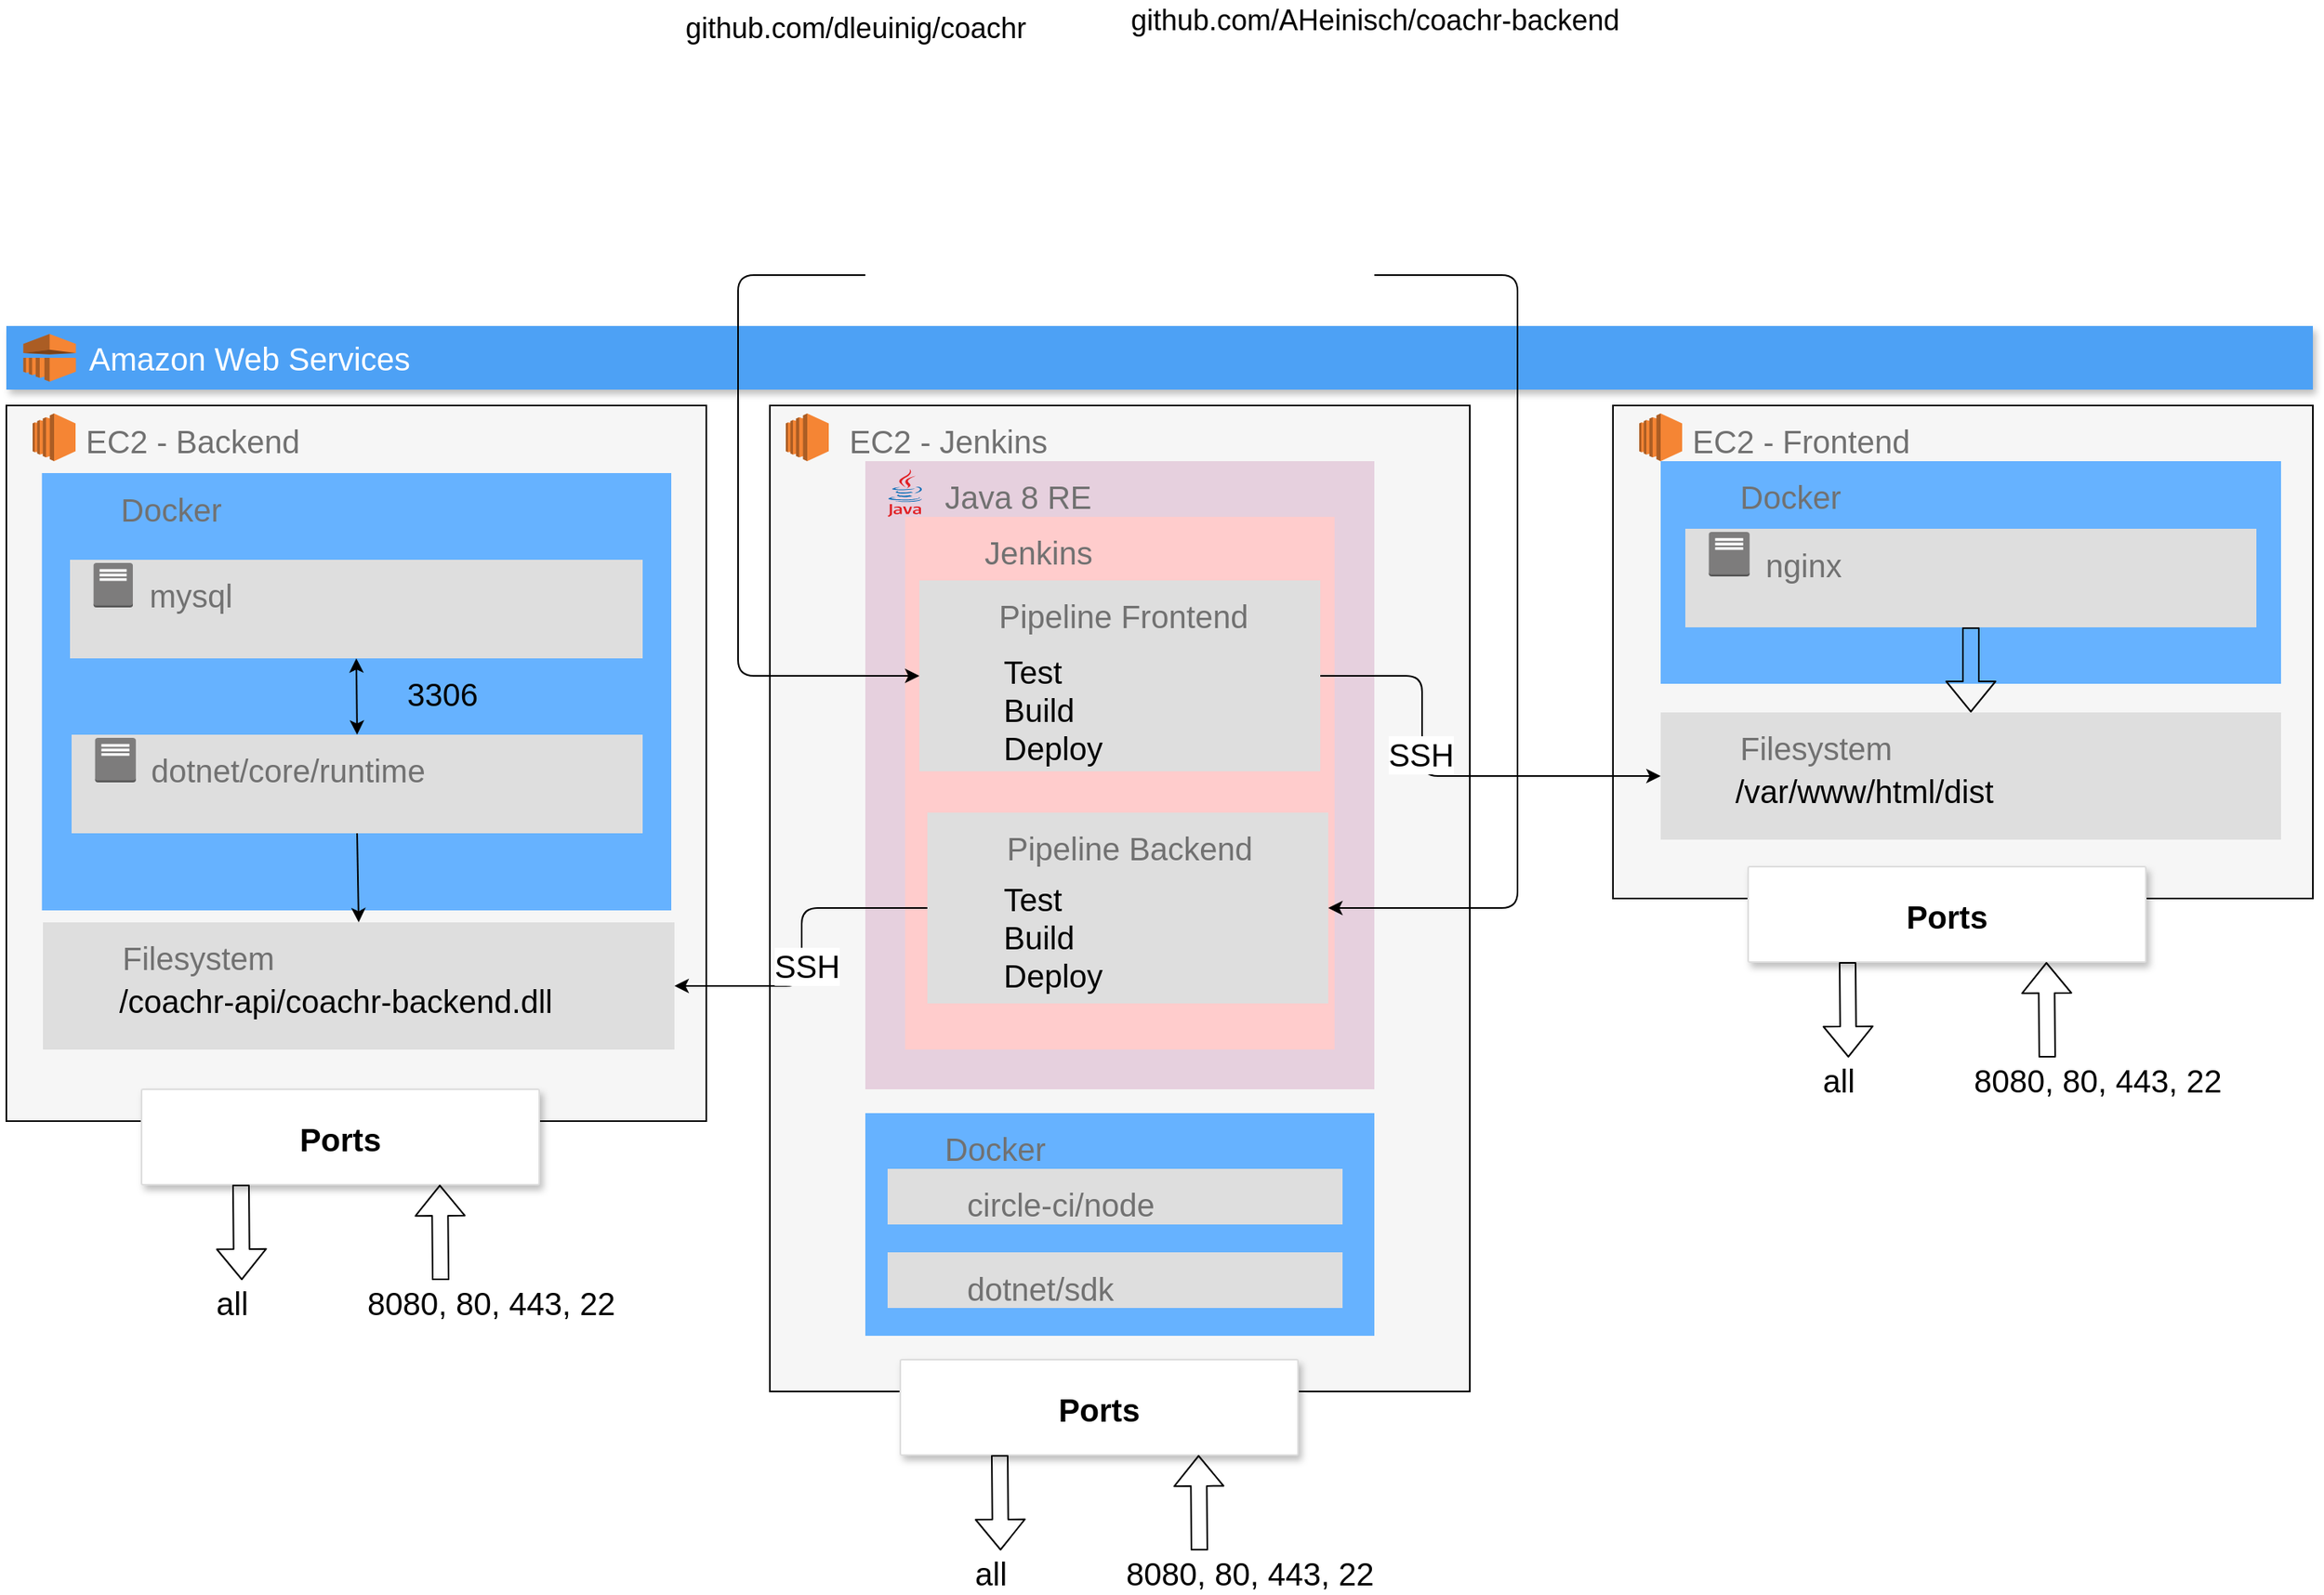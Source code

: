 <mxfile version="10.7.3" type="device"><diagram id="f106602c-feb2-e66a-4537-3a34d633f6aa" name="Page-1"><mxGraphModel dx="3160" dy="1943" grid="1" gridSize="10" guides="1" tooltips="1" connect="1" arrows="1" fold="1" page="1" pageScale="1" pageWidth="1169" pageHeight="827" background="#ffffff" math="0" shadow="0"><root><mxCell id="0"/><mxCell id="1" parent="0"/><mxCell id="14" value="EC2 - Jenkins" style="fillColor=#F6F6F6;strokeColor=#000000;shadow=0;gradientColor=none;fontSize=20;align=left;spacing=10;fontColor=#717171;9E9E9E;verticalAlign=top;spacingTop=-4;fontStyle=0;spacingLeft=40;html=1;" parent="1" vertex="1"><mxGeometry x="290" y="50" width="440" height="620" as="geometry"/></mxCell><mxCell id="466" style="edgeStyle=orthogonalEdgeStyle;rounded=0;html=1;startArrow=blockThin;startFill=1;endArrow=blockThin;endFill=1;jettySize=auto;orthogonalLoop=1;strokeWidth=2;fontSize=10;fontColor=#999999;dashed=0;strokeColor=#4284F3;labelBackgroundColor=none;endSize=4;startSize=4;" parent="1" edge="1"><mxGeometry relative="1" as="geometry"><mxPoint x="699.5" y="337" as="sourcePoint"/></mxGeometry></mxCell><mxCell id="467" style="edgeStyle=orthogonalEdgeStyle;rounded=0;html=1;startArrow=none;startFill=0;endArrow=blockThin;endFill=1;jettySize=auto;orthogonalLoop=1;strokeWidth=2;fontSize=10;fontColor=#999999;dashed=0;strokeColor=#4284F3;labelBackgroundColor=none;endSize=4;startSize=4;" parent="1" edge="1"><mxGeometry relative="1" as="geometry"><Array as="points"><mxPoint x="785" y="410"/></Array><mxPoint x="785" y="359" as="sourcePoint"/></mxGeometry></mxCell><mxCell id="468" style="edgeStyle=orthogonalEdgeStyle;rounded=0;html=1;startArrow=none;startFill=0;endArrow=blockThin;endFill=1;jettySize=auto;orthogonalLoop=1;strokeWidth=2;fontSize=10;fontColor=#999999;dashed=0;strokeColor=#4284F3;labelBackgroundColor=none;endSize=4;startSize=4;" parent="1" edge="1"><mxGeometry relative="1" as="geometry"><Array as="points"><mxPoint x="785" y="485"/></Array><mxPoint x="785" y="359" as="sourcePoint"/></mxGeometry></mxCell><mxCell id="XhiIE20XX3fg7YnPdARk-468" value="" style="outlineConnect=0;dashed=0;verticalLabelPosition=bottom;verticalAlign=top;align=center;html=1;shape=mxgraph.aws3.ec2;fillColor=#F58534;gradientColor=none;fontSize=20;" parent="1" vertex="1"><mxGeometry x="300" y="55" width="27" height="30" as="geometry"/></mxCell><mxCell id="XhiIE20XX3fg7YnPdARk-483" value="" style="group;fontSize=20;" parent="1" vertex="1" connectable="0"><mxGeometry x="350" y="85" width="408" height="395" as="geometry"/></mxCell><mxCell id="XhiIE20XX3fg7YnPdARk-477" value="Java 8 RE " style="fillColor=#E6D0DE;strokeColor=none;shadow=0;gradientColor=none;fontSize=20;align=left;spacing=10;fontColor=#717171;9E9E9E;verticalAlign=top;spacingTop=-4;fontStyle=0;spacingLeft=40;html=1;" parent="XhiIE20XX3fg7YnPdARk-483" vertex="1"><mxGeometry width="320" height="395" as="geometry"/></mxCell><mxCell id="XhiIE20XX3fg7YnPdARk-476" value="Jenkins" style="fillColor=#FFCCCC;strokeColor=none;shadow=0;gradientColor=none;fontSize=20;align=left;spacing=10;fontColor=#717171;9E9E9E;verticalAlign=top;spacingTop=-4;fontStyle=0;spacingLeft=40;html=1;" parent="XhiIE20XX3fg7YnPdARk-483" vertex="1"><mxGeometry x="25" y="35" width="270" height="335" as="geometry"/></mxCell><mxCell id="XhiIE20XX3fg7YnPdARk-478" value="" style="dashed=0;outlineConnect=0;html=1;align=center;labelPosition=center;verticalLabelPosition=bottom;verticalAlign=top;shape=mxgraph.weblogos.java;fillColor=#E6D0DE;fontSize=20;" parent="XhiIE20XX3fg7YnPdARk-483" vertex="1"><mxGeometry x="14" y="5" width="22" height="30" as="geometry"/></mxCell><mxCell id="54teUtEex0W82sZtDKPi-487" value="" style="group;fontSize=20;" vertex="1" connectable="0" parent="XhiIE20XX3fg7YnPdARk-483"><mxGeometry x="28" y="75" width="258" height="120" as="geometry"/></mxCell><mxCell id="54teUtEex0W82sZtDKPi-488" value="" style="group;fontSize=20;" vertex="1" connectable="0" parent="54teUtEex0W82sZtDKPi-487"><mxGeometry x="6" width="252" height="120" as="geometry"/></mxCell><mxCell id="54teUtEex0W82sZtDKPi-489" value="Pipeline Frontend" style="fillColor=#DEDEDE;strokeColor=none;shadow=0;gradientColor=none;fontSize=20;align=left;spacing=10;fontColor=#717171;9E9E9E;verticalAlign=top;spacingTop=-4;fontStyle=0;spacingLeft=40;html=1;" vertex="1" parent="54teUtEex0W82sZtDKPi-488"><mxGeometry width="252" height="120" as="geometry"/></mxCell><mxCell id="54teUtEex0W82sZtDKPi-536" value="&lt;div style=&quot;font-size: 20px;&quot;&gt;Test&lt;/div&gt;&lt;div style=&quot;font-size: 20px;&quot;&gt;Build&lt;/div&gt;&lt;div style=&quot;font-size: 20px;&quot;&gt;Deploy&lt;br style=&quot;font-size: 20px;&quot;&gt;&lt;/div&gt;" style="text;html=1;resizable=0;points=[];autosize=1;align=left;verticalAlign=top;spacingTop=-4;fontSize=20;" vertex="1" parent="54teUtEex0W82sZtDKPi-488"><mxGeometry x="51" y="43" width="50" height="40" as="geometry"/></mxCell><mxCell id="54teUtEex0W82sZtDKPi-537" value="" style="shape=image;html=1;verticalAlign=top;verticalLabelPosition=bottom;labelBackgroundColor=#ffffff;imageAspect=0;aspect=fixed;image=https://cdn4.iconfinder.com/data/icons/icocentre-free-icons/137/f-check_256-128.png;fontSize=20;" vertex="1" parent="54teUtEex0W82sZtDKPi-488"><mxGeometry x="136" y="46" width="38" height="38" as="geometry"/></mxCell><mxCell id="54teUtEex0W82sZtDKPi-492" value="" style="group;fontSize=20;" vertex="1" connectable="0" parent="XhiIE20XX3fg7YnPdARk-483"><mxGeometry x="39" y="221" width="252" height="120" as="geometry"/></mxCell><mxCell id="54teUtEex0W82sZtDKPi-493" value="Pipeline Backend" style="fillColor=#DEDEDE;strokeColor=none;shadow=0;gradientColor=none;fontSize=20;align=left;spacing=10;fontColor=#717171;9E9E9E;verticalAlign=top;spacingTop=-4;fontStyle=0;spacingLeft=40;html=1;" vertex="1" parent="54teUtEex0W82sZtDKPi-492"><mxGeometry width="252.0" height="120" as="geometry"/></mxCell><mxCell id="54teUtEex0W82sZtDKPi-530" value="&lt;div style=&quot;font-size: 20px;&quot;&gt;Test&lt;/div&gt;&lt;div style=&quot;font-size: 20px;&quot;&gt;Build&lt;/div&gt;&lt;div style=&quot;font-size: 20px;&quot;&gt;Deploy&lt;br style=&quot;font-size: 20px;&quot;&gt;&lt;/div&gt;" style="text;html=1;resizable=0;points=[];autosize=1;align=left;verticalAlign=top;spacingTop=-4;fontSize=20;" vertex="1" parent="54teUtEex0W82sZtDKPi-492"><mxGeometry x="46" y="40" width="50" height="40" as="geometry"/></mxCell><mxCell id="54teUtEex0W82sZtDKPi-538" value="" style="shape=image;html=1;verticalAlign=top;verticalLabelPosition=bottom;labelBackgroundColor=#ffffff;imageAspect=0;aspect=fixed;image=https://cdn4.iconfinder.com/data/icons/icocentre-free-icons/137/f-check_256-128.png;fontSize=20;" vertex="1" parent="54teUtEex0W82sZtDKPi-492"><mxGeometry x="131" y="44.5" width="38" height="38" as="geometry"/></mxCell><mxCell id="XhiIE20XX3fg7YnPdARk-484" value="" style="group;fontSize=20;" parent="1" vertex="1" connectable="0"><mxGeometry x="350" y="495" width="320" height="140" as="geometry"/></mxCell><mxCell id="XhiIE20XX3fg7YnPdARk-480" value="Docker" style="fillColor=#66B2FF;strokeColor=none;shadow=0;gradientColor=none;fontSize=20;align=left;spacing=10;fontColor=#717171;9E9E9E;verticalAlign=top;spacingTop=-4;fontStyle=0;spacingLeft=40;html=1;" parent="XhiIE20XX3fg7YnPdARk-484" vertex="1"><mxGeometry width="320" height="140" as="geometry"/></mxCell><mxCell id="XhiIE20XX3fg7YnPdARk-481" value="" style="shape=image;html=1;verticalAlign=top;verticalLabelPosition=bottom;labelBackgroundColor=#ffffff;imageAspect=0;aspect=fixed;image=https://cdn3.iconfinder.com/data/icons/logos-and-brands-adobe/512/97_Docker-128.png;fillColor=#E6D0DE;fontSize=20;" parent="XhiIE20XX3fg7YnPdARk-484" vertex="1"><mxGeometry x="14" width="28" height="28" as="geometry"/></mxCell><mxCell id="54teUtEex0W82sZtDKPi-521" value="" style="group;fontSize=20;" vertex="1" connectable="0" parent="XhiIE20XX3fg7YnPdARk-484"><mxGeometry x="14" y="35" width="286" height="35" as="geometry"/></mxCell><mxCell id="54teUtEex0W82sZtDKPi-522" value="circle-ci/node" style="fillColor=#DEDEDE;strokeColor=none;shadow=0;gradientColor=none;fontSize=20;align=left;spacing=10;fontColor=#717171;9E9E9E;verticalAlign=top;spacingTop=-4;fontStyle=0;spacingLeft=40;html=1;" vertex="1" parent="54teUtEex0W82sZtDKPi-521"><mxGeometry width="286" height="35" as="geometry"/></mxCell><mxCell id="54teUtEex0W82sZtDKPi-579" value="" style="group;fontSize=20;" vertex="1" connectable="0" parent="XhiIE20XX3fg7YnPdARk-484"><mxGeometry x="14" y="87.5" width="286" height="35" as="geometry"/></mxCell><mxCell id="54teUtEex0W82sZtDKPi-580" value="dotnet/sdk" style="fillColor=#DEDEDE;strokeColor=none;shadow=0;gradientColor=none;fontSize=20;align=left;spacing=10;fontColor=#717171;9E9E9E;verticalAlign=top;spacingTop=-4;fontStyle=0;spacingLeft=40;html=1;" vertex="1" parent="54teUtEex0W82sZtDKPi-579"><mxGeometry width="286" height="35" as="geometry"/></mxCell><mxCell id="XhiIE20XX3fg7YnPdARk-487" value="EC2 - Frontend" style="fillColor=#F6F6F6;strokeColor=#000000;shadow=0;gradientColor=none;fontSize=20;align=left;spacing=10;fontColor=#717171;9E9E9E;verticalAlign=top;spacingTop=-4;fontStyle=0;spacingLeft=40;html=1;" parent="1" vertex="1"><mxGeometry x="820" y="50" width="440" height="310" as="geometry"/></mxCell><mxCell id="XhiIE20XX3fg7YnPdARk-488" value="" style="group;fontSize=20;" parent="1" vertex="1" connectable="0"><mxGeometry x="-190" width="1450" height="40" as="geometry"/></mxCell><mxCell id="2" value="Amazon Web Services" style="fillColor=#4DA1F5;strokeColor=none;shadow=1;gradientColor=none;fontSize=20;align=left;spacingLeft=50;fontColor=#ffffff;html=1;" parent="XhiIE20XX3fg7YnPdARk-488" vertex="1"><mxGeometry width="1450" height="40" as="geometry"/></mxCell><mxCell id="XhiIE20XX3fg7YnPdARk-469" value="" style="outlineConnect=0;dashed=0;verticalLabelPosition=bottom;verticalAlign=top;align=center;html=1;shape=mxgraph.aws3.emr;fillColor=#F58534;gradientColor=none;fontSize=20;" parent="XhiIE20XX3fg7YnPdARk-488" vertex="1"><mxGeometry x="10.662" y="5" width="33.051" height="30" as="geometry"/></mxCell><mxCell id="XhiIE20XX3fg7YnPdARk-492" value="" style="group;fontSize=20;" parent="1" vertex="1" connectable="0"><mxGeometry x="850" y="243" width="390" height="80" as="geometry"/></mxCell><mxCell id="XhiIE20XX3fg7YnPdARk-490" value="Filesystem" style="fillColor=#DEDEDE;strokeColor=none;shadow=0;gradientColor=none;fontSize=20;align=left;spacing=10;fontColor=#717171;9E9E9E;verticalAlign=top;spacingTop=-4;fontStyle=0;spacingLeft=40;html=1;" parent="XhiIE20XX3fg7YnPdARk-492" vertex="1"><mxGeometry width="390.0" height="80" as="geometry"/></mxCell><mxCell id="XhiIE20XX3fg7YnPdARk-491" value="" style="shape=image;html=1;verticalAlign=top;verticalLabelPosition=bottom;labelBackgroundColor=#ffffff;imageAspect=0;aspect=fixed;image=https://cdn3.iconfinder.com/data/icons/humano2/128x128/devices/drive-harddisk-ieee1394.png;fillColor=#DEDEDE;fontSize=20;" parent="XhiIE20XX3fg7YnPdARk-492" vertex="1"><mxGeometry x="7.184" width="28" height="28" as="geometry"/></mxCell><mxCell id="54teUtEex0W82sZtDKPi-476" value="&lt;div style=&quot;font-size: 20px;&quot;&gt;/var/www/html/dist&lt;/div&gt;&lt;div style=&quot;font-size: 20px;&quot;&gt;&lt;br style=&quot;font-size: 20px;&quot;&gt;&lt;/div&gt;" style="text;html=1;resizable=0;points=[];autosize=1;align=left;verticalAlign=top;spacingTop=-4;fontSize=20;" vertex="1" parent="XhiIE20XX3fg7YnPdARk-492"><mxGeometry x="45" y="34.5" width="110" height="30" as="geometry"/></mxCell><mxCell id="54teUtEex0W82sZtDKPi-468" value="" style="group;fontSize=20;" vertex="1" connectable="0" parent="1"><mxGeometry x="850" y="85" width="390" height="140" as="geometry"/></mxCell><mxCell id="54teUtEex0W82sZtDKPi-469" value="Docker" style="fillColor=#66B2FF;strokeColor=none;shadow=0;gradientColor=none;fontSize=20;align=left;spacing=10;fontColor=#717171;9E9E9E;verticalAlign=top;spacingTop=-4;fontStyle=0;spacingLeft=40;html=1;" vertex="1" parent="54teUtEex0W82sZtDKPi-468"><mxGeometry width="390.0" height="140" as="geometry"/></mxCell><mxCell id="54teUtEex0W82sZtDKPi-570" value="" style="shape=image;html=1;verticalAlign=top;verticalLabelPosition=bottom;labelBackgroundColor=#ffffff;imageAspect=0;aspect=fixed;image=https://cdn3.iconfinder.com/data/icons/logos-and-brands-adobe/512/97_Docker-128.png;fillColor=#E6D0DE;fontSize=20;" vertex="1" parent="54teUtEex0W82sZtDKPi-468"><mxGeometry y="1" width="44" height="44" as="geometry"/></mxCell><mxCell id="54teUtEex0W82sZtDKPi-581" value="" style="group;fontSize=20;" vertex="1" connectable="0" parent="54teUtEex0W82sZtDKPi-468"><mxGeometry x="15.5" y="42.5" width="359" height="71" as="geometry"/></mxCell><mxCell id="54teUtEex0W82sZtDKPi-582" value="" style="group;fontSize=20;" vertex="1" connectable="0" parent="54teUtEex0W82sZtDKPi-581"><mxGeometry width="359" height="71" as="geometry"/></mxCell><mxCell id="54teUtEex0W82sZtDKPi-583" value="nginx" style="fillColor=#DEDEDE;strokeColor=none;shadow=0;gradientColor=none;fontSize=20;align=left;spacing=10;fontColor=#717171;9E9E9E;verticalAlign=top;spacingTop=-4;fontStyle=0;spacingLeft=40;html=1;" vertex="1" parent="54teUtEex0W82sZtDKPi-582"><mxGeometry width="359" height="62.0" as="geometry"/></mxCell><mxCell id="54teUtEex0W82sZtDKPi-584" value="" style="outlineConnect=0;dashed=0;verticalLabelPosition=bottom;verticalAlign=top;align=center;html=1;shape=mxgraph.aws3.traditional_server;fillColor=#7D7C7C;gradientColor=none;fontSize=20;" vertex="1" parent="54teUtEex0W82sZtDKPi-582"><mxGeometry x="14.778" y="2" width="25.615" height="28" as="geometry"/></mxCell><mxCell id="54teUtEex0W82sZtDKPi-478" value="" style="shape=flexArrow;endArrow=classic;html=1;fontSize=20;exitX=0.5;exitY=1;exitDx=0;exitDy=0;" edge="1" parent="1" source="54teUtEex0W82sZtDKPi-583" target="XhiIE20XX3fg7YnPdARk-490"><mxGeometry width="50" height="50" relative="1" as="geometry"><mxPoint x="1044.031" y="210" as="sourcePoint"/><mxPoint x="1070" y="155" as="targetPoint"/></mxGeometry></mxCell><mxCell id="54teUtEex0W82sZtDKPi-479" value="" style="group;fontSize=20;" vertex="1" connectable="0" parent="1"><mxGeometry x="905" y="340" width="270" height="140" as="geometry"/></mxCell><mxCell id="54teUtEex0W82sZtDKPi-480" value="" style="group;fontSize=20;" vertex="1" connectable="0" parent="54teUtEex0W82sZtDKPi-479"><mxGeometry width="270" height="140" as="geometry"/></mxCell><mxCell id="54teUtEex0W82sZtDKPi-481" value="Ports" style="strokeColor=#dddddd;fillColor=#ffffff;shadow=1;strokeWidth=1;rounded=1;absoluteArcSize=1;arcSize=2;fontSize=20;fontStyle=1" vertex="1" parent="54teUtEex0W82sZtDKPi-480"><mxGeometry width="250" height="60" as="geometry"/></mxCell><mxCell id="54teUtEex0W82sZtDKPi-482" value="" style="shape=flexArrow;endArrow=classic;html=1;fontSize=20;exitX=0.25;exitY=1;exitDx=0;exitDy=0;" edge="1" parent="54teUtEex0W82sZtDKPi-480" source="54teUtEex0W82sZtDKPi-481"><mxGeometry width="50" height="50" relative="1" as="geometry"><mxPoint x="-10" y="130" as="sourcePoint"/><mxPoint x="63" y="120" as="targetPoint"/></mxGeometry></mxCell><mxCell id="54teUtEex0W82sZtDKPi-483" value="" style="shape=flexArrow;endArrow=classic;html=1;fontSize=20;entryX=0.75;entryY=1;entryDx=0;entryDy=0;" edge="1" parent="54teUtEex0W82sZtDKPi-480" target="54teUtEex0W82sZtDKPi-481"><mxGeometry width="50" height="50" relative="1" as="geometry"><mxPoint x="188" y="120" as="sourcePoint"/><mxPoint x="40" y="150" as="targetPoint"/><Array as="points"/></mxGeometry></mxCell><mxCell id="54teUtEex0W82sZtDKPi-484" value="8080, 80, 443, 22 " style="text;html=1;resizable=0;points=[];autosize=1;align=left;verticalAlign=top;spacingTop=-4;fontSize=20;" vertex="1" parent="54teUtEex0W82sZtDKPi-480"><mxGeometry x="140" y="120" width="130" height="20" as="geometry"/></mxCell><mxCell id="54teUtEex0W82sZtDKPi-485" value="all" style="text;html=1;resizable=0;points=[];autosize=1;align=left;verticalAlign=top;spacingTop=-4;fontSize=20;" vertex="1" parent="54teUtEex0W82sZtDKPi-480"><mxGeometry x="45" y="120" width="30" height="20" as="geometry"/></mxCell><mxCell id="54teUtEex0W82sZtDKPi-486" value="" style="outlineConnect=0;dashed=0;verticalLabelPosition=bottom;verticalAlign=top;align=center;html=1;shape=mxgraph.aws3.ec2;fillColor=#F58534;gradientColor=none;fontSize=20;" vertex="1" parent="1"><mxGeometry x="836.5" y="55" width="27" height="30" as="geometry"/></mxCell><mxCell id="54teUtEex0W82sZtDKPi-496" value="EC2 - Backend" style="fillColor=#F6F6F6;strokeColor=#000000;shadow=0;gradientColor=none;fontSize=20;align=left;spacing=10;fontColor=#717171;9E9E9E;verticalAlign=top;spacingTop=-4;fontStyle=0;spacingLeft=40;html=1;" vertex="1" parent="1"><mxGeometry x="-190" y="50" width="440" height="450" as="geometry"/></mxCell><mxCell id="54teUtEex0W82sZtDKPi-497" value="" style="group;fontSize=20;" vertex="1" connectable="0" parent="1"><mxGeometry x="-167" y="375" width="397" height="80" as="geometry"/></mxCell><mxCell id="54teUtEex0W82sZtDKPi-498" value="Filesystem" style="fillColor=#DEDEDE;strokeColor=none;shadow=0;gradientColor=none;fontSize=20;align=left;spacing=10;fontColor=#717171;9E9E9E;verticalAlign=top;spacingTop=-4;fontStyle=0;spacingLeft=40;html=1;" vertex="1" parent="54teUtEex0W82sZtDKPi-497"><mxGeometry width="397" height="80" as="geometry"/></mxCell><mxCell id="54teUtEex0W82sZtDKPi-499" value="" style="shape=image;html=1;verticalAlign=top;verticalLabelPosition=bottom;labelBackgroundColor=#ffffff;imageAspect=0;aspect=fixed;image=https://cdn3.iconfinder.com/data/icons/humano2/128x128/devices/drive-harddisk-ieee1394.png;fillColor=#DEDEDE;fontSize=20;" vertex="1" parent="54teUtEex0W82sZtDKPi-497"><mxGeometry x="7.313" width="23.648" height="23.648" as="geometry"/></mxCell><mxCell id="54teUtEex0W82sZtDKPi-500" value="/coachr-api/coachr-backend.dll" style="text;html=1;resizable=0;points=[];autosize=1;align=left;verticalAlign=top;spacingTop=-4;fontSize=20;" vertex="1" parent="54teUtEex0W82sZtDKPi-497"><mxGeometry x="45.808" y="34.5" width="180" height="20" as="geometry"/></mxCell><mxCell id="54teUtEex0W82sZtDKPi-501" value="" style="group;fontSize=20;" vertex="1" connectable="0" parent="1"><mxGeometry x="-150" y="92" width="381" height="276" as="geometry"/></mxCell><mxCell id="54teUtEex0W82sZtDKPi-502" value="Docker" style="fillColor=#66B2FF;strokeColor=none;shadow=0;gradientColor=none;fontSize=20;align=left;spacing=10;fontColor=#717171;9E9E9E;verticalAlign=top;spacingTop=-4;fontStyle=0;spacingLeft=40;html=1;" vertex="1" parent="54teUtEex0W82sZtDKPi-501"><mxGeometry x="-17.654" y="0.5" width="395.654" height="275" as="geometry"/></mxCell><mxCell id="54teUtEex0W82sZtDKPi-503" value="" style="shape=image;html=1;verticalAlign=top;verticalLabelPosition=bottom;labelBackgroundColor=#ffffff;imageAspect=0;aspect=fixed;image=https://cdn3.iconfinder.com/data/icons/logos-and-brands-adobe/512/97_Docker-128.png;fillColor=#E6D0DE;fontSize=20;" vertex="1" parent="54teUtEex0W82sZtDKPi-501"><mxGeometry x="-10" y="6" width="44" height="44" as="geometry"/></mxCell><mxCell id="54teUtEex0W82sZtDKPi-504" value="" style="group;fontSize=20;" vertex="1" connectable="0" parent="54teUtEex0W82sZtDKPi-501"><mxGeometry x="1" y="165" width="359" height="71" as="geometry"/></mxCell><mxCell id="54teUtEex0W82sZtDKPi-505" value="" style="group;fontSize=20;" vertex="1" connectable="0" parent="54teUtEex0W82sZtDKPi-504"><mxGeometry width="359" height="71" as="geometry"/></mxCell><mxCell id="54teUtEex0W82sZtDKPi-506" value="dotnet/core/runtime" style="fillColor=#DEDEDE;strokeColor=none;shadow=0;gradientColor=none;fontSize=20;align=left;spacing=10;fontColor=#717171;9E9E9E;verticalAlign=top;spacingTop=-4;fontStyle=0;spacingLeft=40;html=1;" vertex="1" parent="54teUtEex0W82sZtDKPi-505"><mxGeometry width="359" height="62.0" as="geometry"/></mxCell><mxCell id="54teUtEex0W82sZtDKPi-507" value="" style="outlineConnect=0;dashed=0;verticalLabelPosition=bottom;verticalAlign=top;align=center;html=1;shape=mxgraph.aws3.traditional_server;fillColor=#7D7C7C;gradientColor=none;fontSize=20;" vertex="1" parent="54teUtEex0W82sZtDKPi-505"><mxGeometry x="14.778" y="2" width="25.615" height="28" as="geometry"/></mxCell><mxCell id="54teUtEex0W82sZtDKPi-555" value="" style="group;fontSize=20;" vertex="1" connectable="0" parent="54teUtEex0W82sZtDKPi-501"><mxGeometry y="55" width="360" height="71" as="geometry"/></mxCell><mxCell id="54teUtEex0W82sZtDKPi-556" value="" style="group;fontSize=20;" vertex="1" connectable="0" parent="54teUtEex0W82sZtDKPi-555"><mxGeometry width="360.0" height="71" as="geometry"/></mxCell><mxCell id="54teUtEex0W82sZtDKPi-557" value="mysql" style="fillColor=#DEDEDE;strokeColor=none;shadow=0;gradientColor=none;fontSize=20;align=left;spacing=10;fontColor=#717171;9E9E9E;verticalAlign=top;spacingTop=-4;fontStyle=0;spacingLeft=40;html=1;" vertex="1" parent="54teUtEex0W82sZtDKPi-556"><mxGeometry width="360.0" height="62.0" as="geometry"/></mxCell><mxCell id="54teUtEex0W82sZtDKPi-558" value="" style="outlineConnect=0;dashed=0;verticalLabelPosition=bottom;verticalAlign=top;align=center;html=1;shape=mxgraph.aws3.traditional_server;fillColor=#7D7C7C;gradientColor=none;fontSize=20;" vertex="1" parent="54teUtEex0W82sZtDKPi-556"><mxGeometry x="14.819" y="2" width="24.699" height="28" as="geometry"/></mxCell><mxCell id="54teUtEex0W82sZtDKPi-572" value="" style="endArrow=classic;startArrow=classic;html=1;fontSize=20;entryX=0.5;entryY=1;entryDx=0;entryDy=0;exitX=0.5;exitY=0;exitDx=0;exitDy=0;" edge="1" parent="54teUtEex0W82sZtDKPi-501" source="54teUtEex0W82sZtDKPi-506" target="54teUtEex0W82sZtDKPi-557"><mxGeometry width="50" height="50" relative="1" as="geometry"><mxPoint x="160" y="158" as="sourcePoint"/><mxPoint x="210" y="108" as="targetPoint"/></mxGeometry></mxCell><mxCell id="54teUtEex0W82sZtDKPi-577" value="3306" style="text;html=1;fontSize=20;" vertex="1" parent="54teUtEex0W82sZtDKPi-501"><mxGeometry x="210" y="121" width="70" height="40" as="geometry"/></mxCell><mxCell id="54teUtEex0W82sZtDKPi-510" value="" style="group;fontSize=20;" vertex="1" connectable="0" parent="1"><mxGeometry x="-105" y="480" width="270" height="140" as="geometry"/></mxCell><mxCell id="54teUtEex0W82sZtDKPi-511" value="" style="group;fontSize=20;" vertex="1" connectable="0" parent="54teUtEex0W82sZtDKPi-510"><mxGeometry width="270" height="140" as="geometry"/></mxCell><mxCell id="54teUtEex0W82sZtDKPi-512" value="Ports" style="strokeColor=#dddddd;fillColor=#ffffff;shadow=1;strokeWidth=1;rounded=1;absoluteArcSize=1;arcSize=2;fontSize=20;fontStyle=1" vertex="1" parent="54teUtEex0W82sZtDKPi-511"><mxGeometry width="250" height="60" as="geometry"/></mxCell><mxCell id="54teUtEex0W82sZtDKPi-513" value="" style="shape=flexArrow;endArrow=classic;html=1;fontSize=20;exitX=0.25;exitY=1;exitDx=0;exitDy=0;" edge="1" parent="54teUtEex0W82sZtDKPi-511" source="54teUtEex0W82sZtDKPi-512"><mxGeometry width="50" height="50" relative="1" as="geometry"><mxPoint x="-10" y="130" as="sourcePoint"/><mxPoint x="63" y="120" as="targetPoint"/></mxGeometry></mxCell><mxCell id="54teUtEex0W82sZtDKPi-514" value="" style="shape=flexArrow;endArrow=classic;html=1;fontSize=20;entryX=0.75;entryY=1;entryDx=0;entryDy=0;" edge="1" parent="54teUtEex0W82sZtDKPi-511" target="54teUtEex0W82sZtDKPi-512"><mxGeometry width="50" height="50" relative="1" as="geometry"><mxPoint x="188" y="120" as="sourcePoint"/><mxPoint x="40" y="150" as="targetPoint"/><Array as="points"/></mxGeometry></mxCell><mxCell id="54teUtEex0W82sZtDKPi-515" value="8080, 80, 443, 22 " style="text;html=1;resizable=0;points=[];autosize=1;align=left;verticalAlign=top;spacingTop=-4;fontSize=20;" vertex="1" parent="54teUtEex0W82sZtDKPi-511"><mxGeometry x="140" y="120" width="130" height="20" as="geometry"/></mxCell><mxCell id="54teUtEex0W82sZtDKPi-516" value="all" style="text;html=1;resizable=0;points=[];autosize=1;align=left;verticalAlign=top;spacingTop=-4;fontSize=20;" vertex="1" parent="54teUtEex0W82sZtDKPi-511"><mxGeometry x="45" y="120" width="30" height="20" as="geometry"/></mxCell><mxCell id="54teUtEex0W82sZtDKPi-517" value="" style="outlineConnect=0;dashed=0;verticalLabelPosition=bottom;verticalAlign=top;align=center;html=1;shape=mxgraph.aws3.ec2;fillColor=#F58534;gradientColor=none;fontSize=20;" vertex="1" parent="1"><mxGeometry x="-173.5" y="55" width="27" height="30" as="geometry"/></mxCell><mxCell id="54teUtEex0W82sZtDKPi-518" value="" style="endArrow=classic;html=1;exitX=1;exitY=0.5;exitDx=0;exitDy=0;entryX=0;entryY=0.5;entryDx=0;entryDy=0;fontSize=20;" edge="1" parent="1" source="54teUtEex0W82sZtDKPi-489" target="XhiIE20XX3fg7YnPdARk-490"><mxGeometry width="50" height="50" relative="1" as="geometry"><mxPoint x="758" y="200" as="sourcePoint"/><mxPoint x="808" y="150" as="targetPoint"/><Array as="points"><mxPoint x="700" y="220"/><mxPoint x="700" y="283"/></Array></mxGeometry></mxCell><mxCell id="54teUtEex0W82sZtDKPi-520" value="SSH" style="text;html=1;resizable=0;points=[];align=center;verticalAlign=middle;labelBackgroundColor=#ffffff;fontSize=20;" vertex="1" connectable="0" parent="54teUtEex0W82sZtDKPi-518"><mxGeometry x="-0.184" y="-1" relative="1" as="geometry"><mxPoint as="offset"/></mxGeometry></mxCell><mxCell id="54teUtEex0W82sZtDKPi-494" value="" style="endArrow=classic;html=1;exitX=0;exitY=0.5;exitDx=0;exitDy=0;entryX=1;entryY=0.5;entryDx=0;entryDy=0;fontSize=20;" edge="1" parent="1" source="54teUtEex0W82sZtDKPi-493" target="54teUtEex0W82sZtDKPi-498"><mxGeometry width="50" height="50" relative="1" as="geometry"><mxPoint x="263.5" y="202.5" as="sourcePoint"/><mxPoint x="313.5" y="152.5" as="targetPoint"/><Array as="points"><mxPoint x="310" y="366"/><mxPoint x="310" y="415"/></Array></mxGeometry></mxCell><mxCell id="54teUtEex0W82sZtDKPi-519" value="SSH" style="text;html=1;resizable=0;points=[];align=center;verticalAlign=middle;labelBackgroundColor=#ffffff;fontSize=20;" vertex="1" connectable="0" parent="54teUtEex0W82sZtDKPi-494"><mxGeometry x="0.104" y="3" relative="1" as="geometry"><mxPoint as="offset"/></mxGeometry></mxCell><mxCell id="54teUtEex0W82sZtDKPi-547" value="" style="shape=image;html=1;verticalAlign=top;verticalLabelPosition=bottom;labelBackgroundColor=#ffffff;imageAspect=0;aspect=fixed;image=https://cdn0.iconfinder.com/data/icons/octicons/1024/mark-github-128.png;strokeColor=#000000;gradientColor=none;" vertex="1" parent="1"><mxGeometry x="286" y="-160" width="128" height="128" as="geometry"/></mxCell><mxCell id="54teUtEex0W82sZtDKPi-548" value="" style="shape=image;html=1;verticalAlign=top;verticalLabelPosition=bottom;labelBackgroundColor=#ffffff;imageAspect=0;aspect=fixed;image=https://cdn0.iconfinder.com/data/icons/octicons/1024/mark-github-128.png;strokeColor=#000000;gradientColor=none;" vertex="1" parent="1"><mxGeometry x="606" y="-160" width="128" height="128" as="geometry"/></mxCell><mxCell id="54teUtEex0W82sZtDKPi-549" value="&lt;font style=&quot;font-size: 18px&quot;&gt;github.com/dleuinig&lt;/font&gt;&lt;font style=&quot;font-size: 18px&quot;&gt;/coachr&lt;/font&gt;" style="text;html=1;resizable=0;points=[];autosize=1;align=left;verticalAlign=top;spacingTop=-4;" vertex="1" parent="1"><mxGeometry x="235" y="-200" width="230" height="20" as="geometry"/></mxCell><mxCell id="54teUtEex0W82sZtDKPi-550" value="&lt;div&gt;&lt;font style=&quot;font-size: 18px&quot;&gt;github.com/AHeinisch&lt;/font&gt;&lt;font style=&quot;font-size: 18px&quot;&gt;/coachr-backend&lt;/font&gt;&lt;/div&gt;&lt;div&gt;&lt;font style=&quot;font-size: 18px&quot;&gt;&lt;br&gt;&lt;/font&gt;&lt;/div&gt;" style="text;html=1;resizable=0;points=[];autosize=1;align=left;verticalAlign=top;spacingTop=-4;" vertex="1" parent="1"><mxGeometry x="515" y="-205" width="320" height="30" as="geometry"/></mxCell><mxCell id="54teUtEex0W82sZtDKPi-551" value="" style="endArrow=classic;html=1;exitX=0.5;exitY=1;exitDx=0;exitDy=0;entryX=0;entryY=0.5;entryDx=0;entryDy=0;" edge="1" parent="1" source="54teUtEex0W82sZtDKPi-547" target="54teUtEex0W82sZtDKPi-489"><mxGeometry width="50" height="50" relative="1" as="geometry"><mxPoint x="-190" y="880" as="sourcePoint"/><mxPoint x="-140" y="830" as="targetPoint"/><Array as="points"><mxPoint x="270" y="-32"/><mxPoint x="270" y="220"/></Array></mxGeometry></mxCell><mxCell id="54teUtEex0W82sZtDKPi-552" value="" style="endArrow=classic;html=1;exitX=0.5;exitY=1;exitDx=0;exitDy=0;entryX=1;entryY=0.5;entryDx=0;entryDy=0;" edge="1" parent="1" source="54teUtEex0W82sZtDKPi-548" target="54teUtEex0W82sZtDKPi-493"><mxGeometry width="50" height="50" relative="1" as="geometry"><mxPoint x="770" y="-20" as="sourcePoint"/><mxPoint x="820" y="-70" as="targetPoint"/><Array as="points"><mxPoint x="760" y="-32"/><mxPoint x="760" y="366"/></Array></mxGeometry></mxCell><mxCell id="54teUtEex0W82sZtDKPi-573" value="" style="endArrow=classic;html=1;fontSize=20;exitX=0.5;exitY=1;exitDx=0;exitDy=0;entryX=0.5;entryY=0;entryDx=0;entryDy=0;" edge="1" parent="1" source="54teUtEex0W82sZtDKPi-506" target="54teUtEex0W82sZtDKPi-498"><mxGeometry width="50" height="50" relative="1" as="geometry"><mxPoint x="75" y="353" as="sourcePoint"/><mxPoint x="125" y="303" as="targetPoint"/></mxGeometry></mxCell><mxCell id="54teUtEex0W82sZtDKPi-578" value="" style="group" vertex="1" connectable="0" parent="1"><mxGeometry x="372" y="650" width="270" height="140" as="geometry"/></mxCell><mxCell id="XhiIE20XX3fg7YnPdARk-470" value="Ports" style="strokeColor=#dddddd;fillColor=#ffffff;shadow=1;strokeWidth=1;rounded=1;absoluteArcSize=1;arcSize=2;fontSize=20;fontStyle=1" parent="54teUtEex0W82sZtDKPi-578" vertex="1"><mxGeometry width="250" height="60" as="geometry"/></mxCell><mxCell id="XhiIE20XX3fg7YnPdARk-472" value="" style="shape=flexArrow;endArrow=classic;html=1;fontSize=20;exitX=0.25;exitY=1;exitDx=0;exitDy=0;" parent="54teUtEex0W82sZtDKPi-578" source="XhiIE20XX3fg7YnPdARk-470" edge="1"><mxGeometry width="50" height="50" relative="1" as="geometry"><mxPoint x="-10" y="130" as="sourcePoint"/><mxPoint x="63" y="120" as="targetPoint"/></mxGeometry></mxCell><mxCell id="XhiIE20XX3fg7YnPdARk-473" value="" style="shape=flexArrow;endArrow=classic;html=1;fontSize=20;entryX=0.75;entryY=1;entryDx=0;entryDy=0;" parent="54teUtEex0W82sZtDKPi-578" target="XhiIE20XX3fg7YnPdARk-470" edge="1"><mxGeometry width="50" height="50" relative="1" as="geometry"><mxPoint x="188" y="120" as="sourcePoint"/><mxPoint x="40" y="150" as="targetPoint"/><Array as="points"/></mxGeometry></mxCell><mxCell id="XhiIE20XX3fg7YnPdARk-475" value="8080, 80, 443, 22 " style="text;html=1;resizable=0;points=[];autosize=1;align=left;verticalAlign=top;spacingTop=-4;fontSize=20;" parent="54teUtEex0W82sZtDKPi-578" vertex="1"><mxGeometry x="140" y="120" width="130" height="20" as="geometry"/></mxCell><mxCell id="XhiIE20XX3fg7YnPdARk-485" value="all" style="text;html=1;resizable=0;points=[];autosize=1;align=left;verticalAlign=top;spacingTop=-4;fontSize=20;" parent="54teUtEex0W82sZtDKPi-578" vertex="1"><mxGeometry x="45" y="120" width="30" height="20" as="geometry"/></mxCell></root></mxGraphModel></diagram></mxfile>